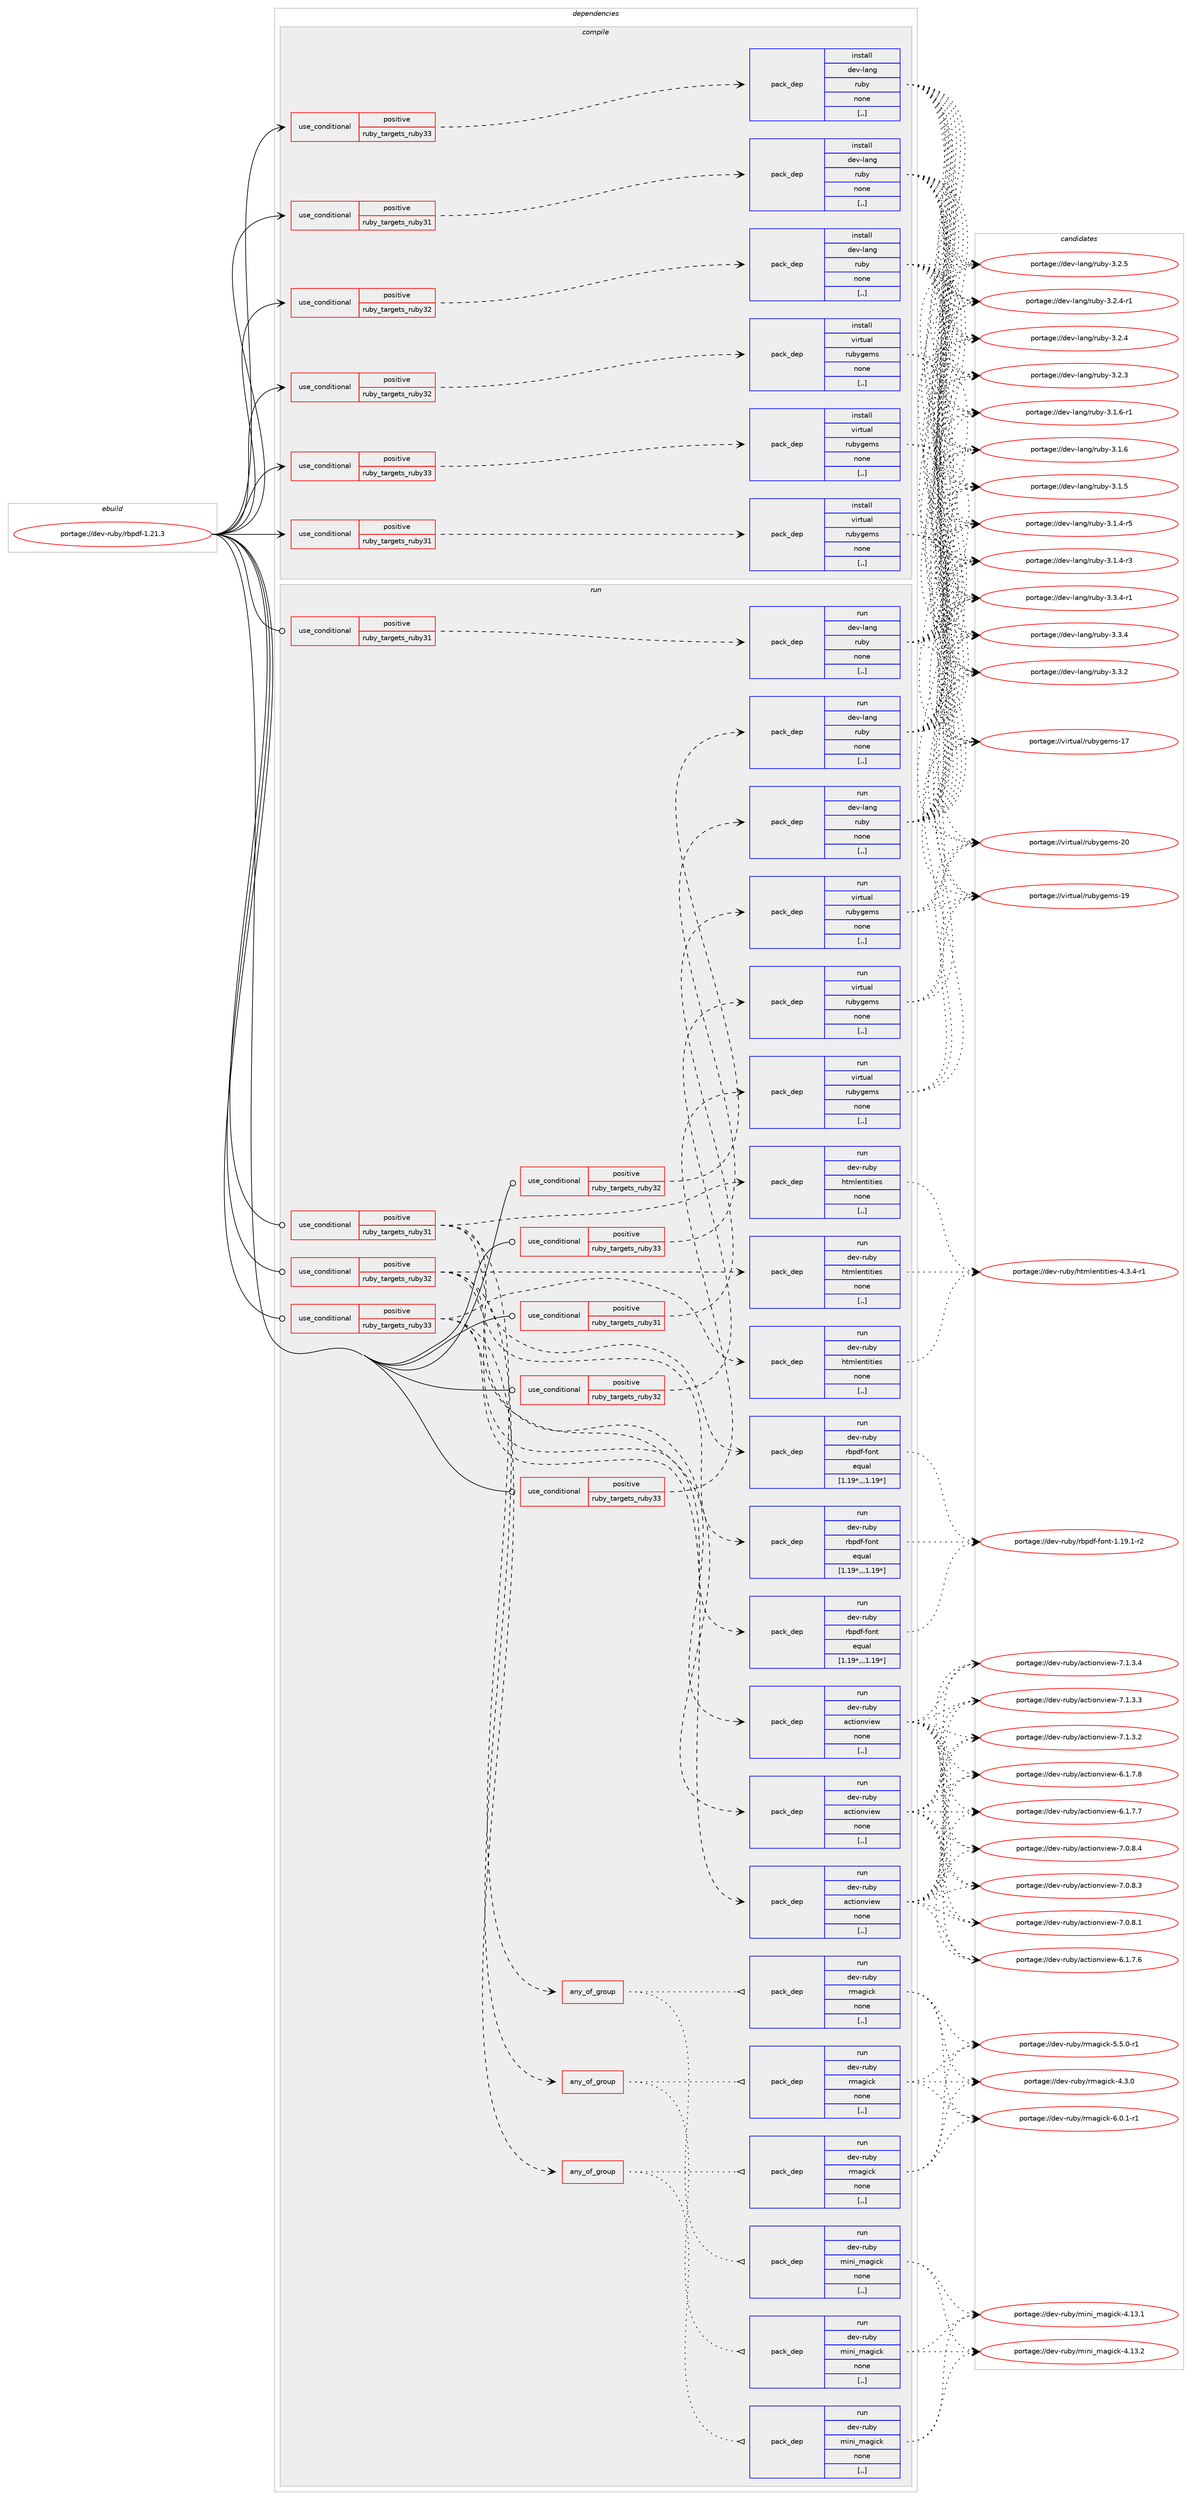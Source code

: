 digraph prolog {

# *************
# Graph options
# *************

newrank=true;
concentrate=true;
compound=true;
graph [rankdir=LR,fontname=Helvetica,fontsize=10,ranksep=1.5];#, ranksep=2.5, nodesep=0.2];
edge  [arrowhead=vee];
node  [fontname=Helvetica,fontsize=10];

# **********
# The ebuild
# **********

subgraph cluster_leftcol {
color=gray;
label=<<i>ebuild</i>>;
id [label="portage://dev-ruby/rbpdf-1.21.3", color=red, width=4, href="../dev-ruby/rbpdf-1.21.3.svg"];
}

# ****************
# The dependencies
# ****************

subgraph cluster_midcol {
color=gray;
label=<<i>dependencies</i>>;
subgraph cluster_compile {
fillcolor="#eeeeee";
style=filled;
label=<<i>compile</i>>;
subgraph cond53817 {
dependency197201 [label=<<TABLE BORDER="0" CELLBORDER="1" CELLSPACING="0" CELLPADDING="4"><TR><TD ROWSPAN="3" CELLPADDING="10">use_conditional</TD></TR><TR><TD>positive</TD></TR><TR><TD>ruby_targets_ruby31</TD></TR></TABLE>>, shape=none, color=red];
subgraph pack142032 {
dependency197202 [label=<<TABLE BORDER="0" CELLBORDER="1" CELLSPACING="0" CELLPADDING="4" WIDTH="220"><TR><TD ROWSPAN="6" CELLPADDING="30">pack_dep</TD></TR><TR><TD WIDTH="110">install</TD></TR><TR><TD>dev-lang</TD></TR><TR><TD>ruby</TD></TR><TR><TD>none</TD></TR><TR><TD>[,,]</TD></TR></TABLE>>, shape=none, color=blue];
}
dependency197201:e -> dependency197202:w [weight=20,style="dashed",arrowhead="vee"];
}
id:e -> dependency197201:w [weight=20,style="solid",arrowhead="vee"];
subgraph cond53818 {
dependency197203 [label=<<TABLE BORDER="0" CELLBORDER="1" CELLSPACING="0" CELLPADDING="4"><TR><TD ROWSPAN="3" CELLPADDING="10">use_conditional</TD></TR><TR><TD>positive</TD></TR><TR><TD>ruby_targets_ruby31</TD></TR></TABLE>>, shape=none, color=red];
subgraph pack142033 {
dependency197204 [label=<<TABLE BORDER="0" CELLBORDER="1" CELLSPACING="0" CELLPADDING="4" WIDTH="220"><TR><TD ROWSPAN="6" CELLPADDING="30">pack_dep</TD></TR><TR><TD WIDTH="110">install</TD></TR><TR><TD>virtual</TD></TR><TR><TD>rubygems</TD></TR><TR><TD>none</TD></TR><TR><TD>[,,]</TD></TR></TABLE>>, shape=none, color=blue];
}
dependency197203:e -> dependency197204:w [weight=20,style="dashed",arrowhead="vee"];
}
id:e -> dependency197203:w [weight=20,style="solid",arrowhead="vee"];
subgraph cond53819 {
dependency197205 [label=<<TABLE BORDER="0" CELLBORDER="1" CELLSPACING="0" CELLPADDING="4"><TR><TD ROWSPAN="3" CELLPADDING="10">use_conditional</TD></TR><TR><TD>positive</TD></TR><TR><TD>ruby_targets_ruby32</TD></TR></TABLE>>, shape=none, color=red];
subgraph pack142034 {
dependency197206 [label=<<TABLE BORDER="0" CELLBORDER="1" CELLSPACING="0" CELLPADDING="4" WIDTH="220"><TR><TD ROWSPAN="6" CELLPADDING="30">pack_dep</TD></TR><TR><TD WIDTH="110">install</TD></TR><TR><TD>dev-lang</TD></TR><TR><TD>ruby</TD></TR><TR><TD>none</TD></TR><TR><TD>[,,]</TD></TR></TABLE>>, shape=none, color=blue];
}
dependency197205:e -> dependency197206:w [weight=20,style="dashed",arrowhead="vee"];
}
id:e -> dependency197205:w [weight=20,style="solid",arrowhead="vee"];
subgraph cond53820 {
dependency197207 [label=<<TABLE BORDER="0" CELLBORDER="1" CELLSPACING="0" CELLPADDING="4"><TR><TD ROWSPAN="3" CELLPADDING="10">use_conditional</TD></TR><TR><TD>positive</TD></TR><TR><TD>ruby_targets_ruby32</TD></TR></TABLE>>, shape=none, color=red];
subgraph pack142035 {
dependency197208 [label=<<TABLE BORDER="0" CELLBORDER="1" CELLSPACING="0" CELLPADDING="4" WIDTH="220"><TR><TD ROWSPAN="6" CELLPADDING="30">pack_dep</TD></TR><TR><TD WIDTH="110">install</TD></TR><TR><TD>virtual</TD></TR><TR><TD>rubygems</TD></TR><TR><TD>none</TD></TR><TR><TD>[,,]</TD></TR></TABLE>>, shape=none, color=blue];
}
dependency197207:e -> dependency197208:w [weight=20,style="dashed",arrowhead="vee"];
}
id:e -> dependency197207:w [weight=20,style="solid",arrowhead="vee"];
subgraph cond53821 {
dependency197209 [label=<<TABLE BORDER="0" CELLBORDER="1" CELLSPACING="0" CELLPADDING="4"><TR><TD ROWSPAN="3" CELLPADDING="10">use_conditional</TD></TR><TR><TD>positive</TD></TR><TR><TD>ruby_targets_ruby33</TD></TR></TABLE>>, shape=none, color=red];
subgraph pack142036 {
dependency197210 [label=<<TABLE BORDER="0" CELLBORDER="1" CELLSPACING="0" CELLPADDING="4" WIDTH="220"><TR><TD ROWSPAN="6" CELLPADDING="30">pack_dep</TD></TR><TR><TD WIDTH="110">install</TD></TR><TR><TD>dev-lang</TD></TR><TR><TD>ruby</TD></TR><TR><TD>none</TD></TR><TR><TD>[,,]</TD></TR></TABLE>>, shape=none, color=blue];
}
dependency197209:e -> dependency197210:w [weight=20,style="dashed",arrowhead="vee"];
}
id:e -> dependency197209:w [weight=20,style="solid",arrowhead="vee"];
subgraph cond53822 {
dependency197211 [label=<<TABLE BORDER="0" CELLBORDER="1" CELLSPACING="0" CELLPADDING="4"><TR><TD ROWSPAN="3" CELLPADDING="10">use_conditional</TD></TR><TR><TD>positive</TD></TR><TR><TD>ruby_targets_ruby33</TD></TR></TABLE>>, shape=none, color=red];
subgraph pack142037 {
dependency197212 [label=<<TABLE BORDER="0" CELLBORDER="1" CELLSPACING="0" CELLPADDING="4" WIDTH="220"><TR><TD ROWSPAN="6" CELLPADDING="30">pack_dep</TD></TR><TR><TD WIDTH="110">install</TD></TR><TR><TD>virtual</TD></TR><TR><TD>rubygems</TD></TR><TR><TD>none</TD></TR><TR><TD>[,,]</TD></TR></TABLE>>, shape=none, color=blue];
}
dependency197211:e -> dependency197212:w [weight=20,style="dashed",arrowhead="vee"];
}
id:e -> dependency197211:w [weight=20,style="solid",arrowhead="vee"];
}
subgraph cluster_compileandrun {
fillcolor="#eeeeee";
style=filled;
label=<<i>compile and run</i>>;
}
subgraph cluster_run {
fillcolor="#eeeeee";
style=filled;
label=<<i>run</i>>;
subgraph cond53823 {
dependency197213 [label=<<TABLE BORDER="0" CELLBORDER="1" CELLSPACING="0" CELLPADDING="4"><TR><TD ROWSPAN="3" CELLPADDING="10">use_conditional</TD></TR><TR><TD>positive</TD></TR><TR><TD>ruby_targets_ruby31</TD></TR></TABLE>>, shape=none, color=red];
subgraph pack142038 {
dependency197214 [label=<<TABLE BORDER="0" CELLBORDER="1" CELLSPACING="0" CELLPADDING="4" WIDTH="220"><TR><TD ROWSPAN="6" CELLPADDING="30">pack_dep</TD></TR><TR><TD WIDTH="110">run</TD></TR><TR><TD>dev-lang</TD></TR><TR><TD>ruby</TD></TR><TR><TD>none</TD></TR><TR><TD>[,,]</TD></TR></TABLE>>, shape=none, color=blue];
}
dependency197213:e -> dependency197214:w [weight=20,style="dashed",arrowhead="vee"];
}
id:e -> dependency197213:w [weight=20,style="solid",arrowhead="odot"];
subgraph cond53824 {
dependency197215 [label=<<TABLE BORDER="0" CELLBORDER="1" CELLSPACING="0" CELLPADDING="4"><TR><TD ROWSPAN="3" CELLPADDING="10">use_conditional</TD></TR><TR><TD>positive</TD></TR><TR><TD>ruby_targets_ruby31</TD></TR></TABLE>>, shape=none, color=red];
subgraph pack142039 {
dependency197216 [label=<<TABLE BORDER="0" CELLBORDER="1" CELLSPACING="0" CELLPADDING="4" WIDTH="220"><TR><TD ROWSPAN="6" CELLPADDING="30">pack_dep</TD></TR><TR><TD WIDTH="110">run</TD></TR><TR><TD>dev-ruby</TD></TR><TR><TD>actionview</TD></TR><TR><TD>none</TD></TR><TR><TD>[,,]</TD></TR></TABLE>>, shape=none, color=blue];
}
dependency197215:e -> dependency197216:w [weight=20,style="dashed",arrowhead="vee"];
subgraph pack142040 {
dependency197217 [label=<<TABLE BORDER="0" CELLBORDER="1" CELLSPACING="0" CELLPADDING="4" WIDTH="220"><TR><TD ROWSPAN="6" CELLPADDING="30">pack_dep</TD></TR><TR><TD WIDTH="110">run</TD></TR><TR><TD>dev-ruby</TD></TR><TR><TD>htmlentities</TD></TR><TR><TD>none</TD></TR><TR><TD>[,,]</TD></TR></TABLE>>, shape=none, color=blue];
}
dependency197215:e -> dependency197217:w [weight=20,style="dashed",arrowhead="vee"];
subgraph pack142041 {
dependency197218 [label=<<TABLE BORDER="0" CELLBORDER="1" CELLSPACING="0" CELLPADDING="4" WIDTH="220"><TR><TD ROWSPAN="6" CELLPADDING="30">pack_dep</TD></TR><TR><TD WIDTH="110">run</TD></TR><TR><TD>dev-ruby</TD></TR><TR><TD>rbpdf-font</TD></TR><TR><TD>equal</TD></TR><TR><TD>[1.19*,,,1.19*]</TD></TR></TABLE>>, shape=none, color=blue];
}
dependency197215:e -> dependency197218:w [weight=20,style="dashed",arrowhead="vee"];
subgraph any1202 {
dependency197219 [label=<<TABLE BORDER="0" CELLBORDER="1" CELLSPACING="0" CELLPADDING="4"><TR><TD CELLPADDING="10">any_of_group</TD></TR></TABLE>>, shape=none, color=red];subgraph pack142042 {
dependency197220 [label=<<TABLE BORDER="0" CELLBORDER="1" CELLSPACING="0" CELLPADDING="4" WIDTH="220"><TR><TD ROWSPAN="6" CELLPADDING="30">pack_dep</TD></TR><TR><TD WIDTH="110">run</TD></TR><TR><TD>dev-ruby</TD></TR><TR><TD>mini_magick</TD></TR><TR><TD>none</TD></TR><TR><TD>[,,]</TD></TR></TABLE>>, shape=none, color=blue];
}
dependency197219:e -> dependency197220:w [weight=20,style="dotted",arrowhead="oinv"];
subgraph pack142043 {
dependency197221 [label=<<TABLE BORDER="0" CELLBORDER="1" CELLSPACING="0" CELLPADDING="4" WIDTH="220"><TR><TD ROWSPAN="6" CELLPADDING="30">pack_dep</TD></TR><TR><TD WIDTH="110">run</TD></TR><TR><TD>dev-ruby</TD></TR><TR><TD>rmagick</TD></TR><TR><TD>none</TD></TR><TR><TD>[,,]</TD></TR></TABLE>>, shape=none, color=blue];
}
dependency197219:e -> dependency197221:w [weight=20,style="dotted",arrowhead="oinv"];
}
dependency197215:e -> dependency197219:w [weight=20,style="dashed",arrowhead="vee"];
}
id:e -> dependency197215:w [weight=20,style="solid",arrowhead="odot"];
subgraph cond53825 {
dependency197222 [label=<<TABLE BORDER="0" CELLBORDER="1" CELLSPACING="0" CELLPADDING="4"><TR><TD ROWSPAN="3" CELLPADDING="10">use_conditional</TD></TR><TR><TD>positive</TD></TR><TR><TD>ruby_targets_ruby31</TD></TR></TABLE>>, shape=none, color=red];
subgraph pack142044 {
dependency197223 [label=<<TABLE BORDER="0" CELLBORDER="1" CELLSPACING="0" CELLPADDING="4" WIDTH="220"><TR><TD ROWSPAN="6" CELLPADDING="30">pack_dep</TD></TR><TR><TD WIDTH="110">run</TD></TR><TR><TD>virtual</TD></TR><TR><TD>rubygems</TD></TR><TR><TD>none</TD></TR><TR><TD>[,,]</TD></TR></TABLE>>, shape=none, color=blue];
}
dependency197222:e -> dependency197223:w [weight=20,style="dashed",arrowhead="vee"];
}
id:e -> dependency197222:w [weight=20,style="solid",arrowhead="odot"];
subgraph cond53826 {
dependency197224 [label=<<TABLE BORDER="0" CELLBORDER="1" CELLSPACING="0" CELLPADDING="4"><TR><TD ROWSPAN="3" CELLPADDING="10">use_conditional</TD></TR><TR><TD>positive</TD></TR><TR><TD>ruby_targets_ruby32</TD></TR></TABLE>>, shape=none, color=red];
subgraph pack142045 {
dependency197225 [label=<<TABLE BORDER="0" CELLBORDER="1" CELLSPACING="0" CELLPADDING="4" WIDTH="220"><TR><TD ROWSPAN="6" CELLPADDING="30">pack_dep</TD></TR><TR><TD WIDTH="110">run</TD></TR><TR><TD>dev-lang</TD></TR><TR><TD>ruby</TD></TR><TR><TD>none</TD></TR><TR><TD>[,,]</TD></TR></TABLE>>, shape=none, color=blue];
}
dependency197224:e -> dependency197225:w [weight=20,style="dashed",arrowhead="vee"];
}
id:e -> dependency197224:w [weight=20,style="solid",arrowhead="odot"];
subgraph cond53827 {
dependency197226 [label=<<TABLE BORDER="0" CELLBORDER="1" CELLSPACING="0" CELLPADDING="4"><TR><TD ROWSPAN="3" CELLPADDING="10">use_conditional</TD></TR><TR><TD>positive</TD></TR><TR><TD>ruby_targets_ruby32</TD></TR></TABLE>>, shape=none, color=red];
subgraph pack142046 {
dependency197227 [label=<<TABLE BORDER="0" CELLBORDER="1" CELLSPACING="0" CELLPADDING="4" WIDTH="220"><TR><TD ROWSPAN="6" CELLPADDING="30">pack_dep</TD></TR><TR><TD WIDTH="110">run</TD></TR><TR><TD>dev-ruby</TD></TR><TR><TD>actionview</TD></TR><TR><TD>none</TD></TR><TR><TD>[,,]</TD></TR></TABLE>>, shape=none, color=blue];
}
dependency197226:e -> dependency197227:w [weight=20,style="dashed",arrowhead="vee"];
subgraph pack142047 {
dependency197228 [label=<<TABLE BORDER="0" CELLBORDER="1" CELLSPACING="0" CELLPADDING="4" WIDTH="220"><TR><TD ROWSPAN="6" CELLPADDING="30">pack_dep</TD></TR><TR><TD WIDTH="110">run</TD></TR><TR><TD>dev-ruby</TD></TR><TR><TD>htmlentities</TD></TR><TR><TD>none</TD></TR><TR><TD>[,,]</TD></TR></TABLE>>, shape=none, color=blue];
}
dependency197226:e -> dependency197228:w [weight=20,style="dashed",arrowhead="vee"];
subgraph pack142048 {
dependency197229 [label=<<TABLE BORDER="0" CELLBORDER="1" CELLSPACING="0" CELLPADDING="4" WIDTH="220"><TR><TD ROWSPAN="6" CELLPADDING="30">pack_dep</TD></TR><TR><TD WIDTH="110">run</TD></TR><TR><TD>dev-ruby</TD></TR><TR><TD>rbpdf-font</TD></TR><TR><TD>equal</TD></TR><TR><TD>[1.19*,,,1.19*]</TD></TR></TABLE>>, shape=none, color=blue];
}
dependency197226:e -> dependency197229:w [weight=20,style="dashed",arrowhead="vee"];
subgraph any1203 {
dependency197230 [label=<<TABLE BORDER="0" CELLBORDER="1" CELLSPACING="0" CELLPADDING="4"><TR><TD CELLPADDING="10">any_of_group</TD></TR></TABLE>>, shape=none, color=red];subgraph pack142049 {
dependency197231 [label=<<TABLE BORDER="0" CELLBORDER="1" CELLSPACING="0" CELLPADDING="4" WIDTH="220"><TR><TD ROWSPAN="6" CELLPADDING="30">pack_dep</TD></TR><TR><TD WIDTH="110">run</TD></TR><TR><TD>dev-ruby</TD></TR><TR><TD>mini_magick</TD></TR><TR><TD>none</TD></TR><TR><TD>[,,]</TD></TR></TABLE>>, shape=none, color=blue];
}
dependency197230:e -> dependency197231:w [weight=20,style="dotted",arrowhead="oinv"];
subgraph pack142050 {
dependency197232 [label=<<TABLE BORDER="0" CELLBORDER="1" CELLSPACING="0" CELLPADDING="4" WIDTH="220"><TR><TD ROWSPAN="6" CELLPADDING="30">pack_dep</TD></TR><TR><TD WIDTH="110">run</TD></TR><TR><TD>dev-ruby</TD></TR><TR><TD>rmagick</TD></TR><TR><TD>none</TD></TR><TR><TD>[,,]</TD></TR></TABLE>>, shape=none, color=blue];
}
dependency197230:e -> dependency197232:w [weight=20,style="dotted",arrowhead="oinv"];
}
dependency197226:e -> dependency197230:w [weight=20,style="dashed",arrowhead="vee"];
}
id:e -> dependency197226:w [weight=20,style="solid",arrowhead="odot"];
subgraph cond53828 {
dependency197233 [label=<<TABLE BORDER="0" CELLBORDER="1" CELLSPACING="0" CELLPADDING="4"><TR><TD ROWSPAN="3" CELLPADDING="10">use_conditional</TD></TR><TR><TD>positive</TD></TR><TR><TD>ruby_targets_ruby32</TD></TR></TABLE>>, shape=none, color=red];
subgraph pack142051 {
dependency197234 [label=<<TABLE BORDER="0" CELLBORDER="1" CELLSPACING="0" CELLPADDING="4" WIDTH="220"><TR><TD ROWSPAN="6" CELLPADDING="30">pack_dep</TD></TR><TR><TD WIDTH="110">run</TD></TR><TR><TD>virtual</TD></TR><TR><TD>rubygems</TD></TR><TR><TD>none</TD></TR><TR><TD>[,,]</TD></TR></TABLE>>, shape=none, color=blue];
}
dependency197233:e -> dependency197234:w [weight=20,style="dashed",arrowhead="vee"];
}
id:e -> dependency197233:w [weight=20,style="solid",arrowhead="odot"];
subgraph cond53829 {
dependency197235 [label=<<TABLE BORDER="0" CELLBORDER="1" CELLSPACING="0" CELLPADDING="4"><TR><TD ROWSPAN="3" CELLPADDING="10">use_conditional</TD></TR><TR><TD>positive</TD></TR><TR><TD>ruby_targets_ruby33</TD></TR></TABLE>>, shape=none, color=red];
subgraph pack142052 {
dependency197236 [label=<<TABLE BORDER="0" CELLBORDER="1" CELLSPACING="0" CELLPADDING="4" WIDTH="220"><TR><TD ROWSPAN="6" CELLPADDING="30">pack_dep</TD></TR><TR><TD WIDTH="110">run</TD></TR><TR><TD>dev-lang</TD></TR><TR><TD>ruby</TD></TR><TR><TD>none</TD></TR><TR><TD>[,,]</TD></TR></TABLE>>, shape=none, color=blue];
}
dependency197235:e -> dependency197236:w [weight=20,style="dashed",arrowhead="vee"];
}
id:e -> dependency197235:w [weight=20,style="solid",arrowhead="odot"];
subgraph cond53830 {
dependency197237 [label=<<TABLE BORDER="0" CELLBORDER="1" CELLSPACING="0" CELLPADDING="4"><TR><TD ROWSPAN="3" CELLPADDING="10">use_conditional</TD></TR><TR><TD>positive</TD></TR><TR><TD>ruby_targets_ruby33</TD></TR></TABLE>>, shape=none, color=red];
subgraph pack142053 {
dependency197238 [label=<<TABLE BORDER="0" CELLBORDER="1" CELLSPACING="0" CELLPADDING="4" WIDTH="220"><TR><TD ROWSPAN="6" CELLPADDING="30">pack_dep</TD></TR><TR><TD WIDTH="110">run</TD></TR><TR><TD>dev-ruby</TD></TR><TR><TD>actionview</TD></TR><TR><TD>none</TD></TR><TR><TD>[,,]</TD></TR></TABLE>>, shape=none, color=blue];
}
dependency197237:e -> dependency197238:w [weight=20,style="dashed",arrowhead="vee"];
subgraph pack142054 {
dependency197239 [label=<<TABLE BORDER="0" CELLBORDER="1" CELLSPACING="0" CELLPADDING="4" WIDTH="220"><TR><TD ROWSPAN="6" CELLPADDING="30">pack_dep</TD></TR><TR><TD WIDTH="110">run</TD></TR><TR><TD>dev-ruby</TD></TR><TR><TD>htmlentities</TD></TR><TR><TD>none</TD></TR><TR><TD>[,,]</TD></TR></TABLE>>, shape=none, color=blue];
}
dependency197237:e -> dependency197239:w [weight=20,style="dashed",arrowhead="vee"];
subgraph pack142055 {
dependency197240 [label=<<TABLE BORDER="0" CELLBORDER="1" CELLSPACING="0" CELLPADDING="4" WIDTH="220"><TR><TD ROWSPAN="6" CELLPADDING="30">pack_dep</TD></TR><TR><TD WIDTH="110">run</TD></TR><TR><TD>dev-ruby</TD></TR><TR><TD>rbpdf-font</TD></TR><TR><TD>equal</TD></TR><TR><TD>[1.19*,,,1.19*]</TD></TR></TABLE>>, shape=none, color=blue];
}
dependency197237:e -> dependency197240:w [weight=20,style="dashed",arrowhead="vee"];
subgraph any1204 {
dependency197241 [label=<<TABLE BORDER="0" CELLBORDER="1" CELLSPACING="0" CELLPADDING="4"><TR><TD CELLPADDING="10">any_of_group</TD></TR></TABLE>>, shape=none, color=red];subgraph pack142056 {
dependency197242 [label=<<TABLE BORDER="0" CELLBORDER="1" CELLSPACING="0" CELLPADDING="4" WIDTH="220"><TR><TD ROWSPAN="6" CELLPADDING="30">pack_dep</TD></TR><TR><TD WIDTH="110">run</TD></TR><TR><TD>dev-ruby</TD></TR><TR><TD>mini_magick</TD></TR><TR><TD>none</TD></TR><TR><TD>[,,]</TD></TR></TABLE>>, shape=none, color=blue];
}
dependency197241:e -> dependency197242:w [weight=20,style="dotted",arrowhead="oinv"];
subgraph pack142057 {
dependency197243 [label=<<TABLE BORDER="0" CELLBORDER="1" CELLSPACING="0" CELLPADDING="4" WIDTH="220"><TR><TD ROWSPAN="6" CELLPADDING="30">pack_dep</TD></TR><TR><TD WIDTH="110">run</TD></TR><TR><TD>dev-ruby</TD></TR><TR><TD>rmagick</TD></TR><TR><TD>none</TD></TR><TR><TD>[,,]</TD></TR></TABLE>>, shape=none, color=blue];
}
dependency197241:e -> dependency197243:w [weight=20,style="dotted",arrowhead="oinv"];
}
dependency197237:e -> dependency197241:w [weight=20,style="dashed",arrowhead="vee"];
}
id:e -> dependency197237:w [weight=20,style="solid",arrowhead="odot"];
subgraph cond53831 {
dependency197244 [label=<<TABLE BORDER="0" CELLBORDER="1" CELLSPACING="0" CELLPADDING="4"><TR><TD ROWSPAN="3" CELLPADDING="10">use_conditional</TD></TR><TR><TD>positive</TD></TR><TR><TD>ruby_targets_ruby33</TD></TR></TABLE>>, shape=none, color=red];
subgraph pack142058 {
dependency197245 [label=<<TABLE BORDER="0" CELLBORDER="1" CELLSPACING="0" CELLPADDING="4" WIDTH="220"><TR><TD ROWSPAN="6" CELLPADDING="30">pack_dep</TD></TR><TR><TD WIDTH="110">run</TD></TR><TR><TD>virtual</TD></TR><TR><TD>rubygems</TD></TR><TR><TD>none</TD></TR><TR><TD>[,,]</TD></TR></TABLE>>, shape=none, color=blue];
}
dependency197244:e -> dependency197245:w [weight=20,style="dashed",arrowhead="vee"];
}
id:e -> dependency197244:w [weight=20,style="solid",arrowhead="odot"];
}
}

# **************
# The candidates
# **************

subgraph cluster_choices {
rank=same;
color=gray;
label=<<i>candidates</i>>;

subgraph choice142032 {
color=black;
nodesep=1;
choice100101118451089711010347114117981214551465146524511449 [label="portage://dev-lang/ruby-3.3.4-r1", color=red, width=4,href="../dev-lang/ruby-3.3.4-r1.svg"];
choice10010111845108971101034711411798121455146514652 [label="portage://dev-lang/ruby-3.3.4", color=red, width=4,href="../dev-lang/ruby-3.3.4.svg"];
choice10010111845108971101034711411798121455146514650 [label="portage://dev-lang/ruby-3.3.2", color=red, width=4,href="../dev-lang/ruby-3.3.2.svg"];
choice10010111845108971101034711411798121455146504653 [label="portage://dev-lang/ruby-3.2.5", color=red, width=4,href="../dev-lang/ruby-3.2.5.svg"];
choice100101118451089711010347114117981214551465046524511449 [label="portage://dev-lang/ruby-3.2.4-r1", color=red, width=4,href="../dev-lang/ruby-3.2.4-r1.svg"];
choice10010111845108971101034711411798121455146504652 [label="portage://dev-lang/ruby-3.2.4", color=red, width=4,href="../dev-lang/ruby-3.2.4.svg"];
choice10010111845108971101034711411798121455146504651 [label="portage://dev-lang/ruby-3.2.3", color=red, width=4,href="../dev-lang/ruby-3.2.3.svg"];
choice100101118451089711010347114117981214551464946544511449 [label="portage://dev-lang/ruby-3.1.6-r1", color=red, width=4,href="../dev-lang/ruby-3.1.6-r1.svg"];
choice10010111845108971101034711411798121455146494654 [label="portage://dev-lang/ruby-3.1.6", color=red, width=4,href="../dev-lang/ruby-3.1.6.svg"];
choice10010111845108971101034711411798121455146494653 [label="portage://dev-lang/ruby-3.1.5", color=red, width=4,href="../dev-lang/ruby-3.1.5.svg"];
choice100101118451089711010347114117981214551464946524511453 [label="portage://dev-lang/ruby-3.1.4-r5", color=red, width=4,href="../dev-lang/ruby-3.1.4-r5.svg"];
choice100101118451089711010347114117981214551464946524511451 [label="portage://dev-lang/ruby-3.1.4-r3", color=red, width=4,href="../dev-lang/ruby-3.1.4-r3.svg"];
dependency197202:e -> choice100101118451089711010347114117981214551465146524511449:w [style=dotted,weight="100"];
dependency197202:e -> choice10010111845108971101034711411798121455146514652:w [style=dotted,weight="100"];
dependency197202:e -> choice10010111845108971101034711411798121455146514650:w [style=dotted,weight="100"];
dependency197202:e -> choice10010111845108971101034711411798121455146504653:w [style=dotted,weight="100"];
dependency197202:e -> choice100101118451089711010347114117981214551465046524511449:w [style=dotted,weight="100"];
dependency197202:e -> choice10010111845108971101034711411798121455146504652:w [style=dotted,weight="100"];
dependency197202:e -> choice10010111845108971101034711411798121455146504651:w [style=dotted,weight="100"];
dependency197202:e -> choice100101118451089711010347114117981214551464946544511449:w [style=dotted,weight="100"];
dependency197202:e -> choice10010111845108971101034711411798121455146494654:w [style=dotted,weight="100"];
dependency197202:e -> choice10010111845108971101034711411798121455146494653:w [style=dotted,weight="100"];
dependency197202:e -> choice100101118451089711010347114117981214551464946524511453:w [style=dotted,weight="100"];
dependency197202:e -> choice100101118451089711010347114117981214551464946524511451:w [style=dotted,weight="100"];
}
subgraph choice142033 {
color=black;
nodesep=1;
choice118105114116117971084711411798121103101109115455048 [label="portage://virtual/rubygems-20", color=red, width=4,href="../virtual/rubygems-20.svg"];
choice118105114116117971084711411798121103101109115454957 [label="portage://virtual/rubygems-19", color=red, width=4,href="../virtual/rubygems-19.svg"];
choice118105114116117971084711411798121103101109115454955 [label="portage://virtual/rubygems-17", color=red, width=4,href="../virtual/rubygems-17.svg"];
dependency197204:e -> choice118105114116117971084711411798121103101109115455048:w [style=dotted,weight="100"];
dependency197204:e -> choice118105114116117971084711411798121103101109115454957:w [style=dotted,weight="100"];
dependency197204:e -> choice118105114116117971084711411798121103101109115454955:w [style=dotted,weight="100"];
}
subgraph choice142034 {
color=black;
nodesep=1;
choice100101118451089711010347114117981214551465146524511449 [label="portage://dev-lang/ruby-3.3.4-r1", color=red, width=4,href="../dev-lang/ruby-3.3.4-r1.svg"];
choice10010111845108971101034711411798121455146514652 [label="portage://dev-lang/ruby-3.3.4", color=red, width=4,href="../dev-lang/ruby-3.3.4.svg"];
choice10010111845108971101034711411798121455146514650 [label="portage://dev-lang/ruby-3.3.2", color=red, width=4,href="../dev-lang/ruby-3.3.2.svg"];
choice10010111845108971101034711411798121455146504653 [label="portage://dev-lang/ruby-3.2.5", color=red, width=4,href="../dev-lang/ruby-3.2.5.svg"];
choice100101118451089711010347114117981214551465046524511449 [label="portage://dev-lang/ruby-3.2.4-r1", color=red, width=4,href="../dev-lang/ruby-3.2.4-r1.svg"];
choice10010111845108971101034711411798121455146504652 [label="portage://dev-lang/ruby-3.2.4", color=red, width=4,href="../dev-lang/ruby-3.2.4.svg"];
choice10010111845108971101034711411798121455146504651 [label="portage://dev-lang/ruby-3.2.3", color=red, width=4,href="../dev-lang/ruby-3.2.3.svg"];
choice100101118451089711010347114117981214551464946544511449 [label="portage://dev-lang/ruby-3.1.6-r1", color=red, width=4,href="../dev-lang/ruby-3.1.6-r1.svg"];
choice10010111845108971101034711411798121455146494654 [label="portage://dev-lang/ruby-3.1.6", color=red, width=4,href="../dev-lang/ruby-3.1.6.svg"];
choice10010111845108971101034711411798121455146494653 [label="portage://dev-lang/ruby-3.1.5", color=red, width=4,href="../dev-lang/ruby-3.1.5.svg"];
choice100101118451089711010347114117981214551464946524511453 [label="portage://dev-lang/ruby-3.1.4-r5", color=red, width=4,href="../dev-lang/ruby-3.1.4-r5.svg"];
choice100101118451089711010347114117981214551464946524511451 [label="portage://dev-lang/ruby-3.1.4-r3", color=red, width=4,href="../dev-lang/ruby-3.1.4-r3.svg"];
dependency197206:e -> choice100101118451089711010347114117981214551465146524511449:w [style=dotted,weight="100"];
dependency197206:e -> choice10010111845108971101034711411798121455146514652:w [style=dotted,weight="100"];
dependency197206:e -> choice10010111845108971101034711411798121455146514650:w [style=dotted,weight="100"];
dependency197206:e -> choice10010111845108971101034711411798121455146504653:w [style=dotted,weight="100"];
dependency197206:e -> choice100101118451089711010347114117981214551465046524511449:w [style=dotted,weight="100"];
dependency197206:e -> choice10010111845108971101034711411798121455146504652:w [style=dotted,weight="100"];
dependency197206:e -> choice10010111845108971101034711411798121455146504651:w [style=dotted,weight="100"];
dependency197206:e -> choice100101118451089711010347114117981214551464946544511449:w [style=dotted,weight="100"];
dependency197206:e -> choice10010111845108971101034711411798121455146494654:w [style=dotted,weight="100"];
dependency197206:e -> choice10010111845108971101034711411798121455146494653:w [style=dotted,weight="100"];
dependency197206:e -> choice100101118451089711010347114117981214551464946524511453:w [style=dotted,weight="100"];
dependency197206:e -> choice100101118451089711010347114117981214551464946524511451:w [style=dotted,weight="100"];
}
subgraph choice142035 {
color=black;
nodesep=1;
choice118105114116117971084711411798121103101109115455048 [label="portage://virtual/rubygems-20", color=red, width=4,href="../virtual/rubygems-20.svg"];
choice118105114116117971084711411798121103101109115454957 [label="portage://virtual/rubygems-19", color=red, width=4,href="../virtual/rubygems-19.svg"];
choice118105114116117971084711411798121103101109115454955 [label="portage://virtual/rubygems-17", color=red, width=4,href="../virtual/rubygems-17.svg"];
dependency197208:e -> choice118105114116117971084711411798121103101109115455048:w [style=dotted,weight="100"];
dependency197208:e -> choice118105114116117971084711411798121103101109115454957:w [style=dotted,weight="100"];
dependency197208:e -> choice118105114116117971084711411798121103101109115454955:w [style=dotted,weight="100"];
}
subgraph choice142036 {
color=black;
nodesep=1;
choice100101118451089711010347114117981214551465146524511449 [label="portage://dev-lang/ruby-3.3.4-r1", color=red, width=4,href="../dev-lang/ruby-3.3.4-r1.svg"];
choice10010111845108971101034711411798121455146514652 [label="portage://dev-lang/ruby-3.3.4", color=red, width=4,href="../dev-lang/ruby-3.3.4.svg"];
choice10010111845108971101034711411798121455146514650 [label="portage://dev-lang/ruby-3.3.2", color=red, width=4,href="../dev-lang/ruby-3.3.2.svg"];
choice10010111845108971101034711411798121455146504653 [label="portage://dev-lang/ruby-3.2.5", color=red, width=4,href="../dev-lang/ruby-3.2.5.svg"];
choice100101118451089711010347114117981214551465046524511449 [label="portage://dev-lang/ruby-3.2.4-r1", color=red, width=4,href="../dev-lang/ruby-3.2.4-r1.svg"];
choice10010111845108971101034711411798121455146504652 [label="portage://dev-lang/ruby-3.2.4", color=red, width=4,href="../dev-lang/ruby-3.2.4.svg"];
choice10010111845108971101034711411798121455146504651 [label="portage://dev-lang/ruby-3.2.3", color=red, width=4,href="../dev-lang/ruby-3.2.3.svg"];
choice100101118451089711010347114117981214551464946544511449 [label="portage://dev-lang/ruby-3.1.6-r1", color=red, width=4,href="../dev-lang/ruby-3.1.6-r1.svg"];
choice10010111845108971101034711411798121455146494654 [label="portage://dev-lang/ruby-3.1.6", color=red, width=4,href="../dev-lang/ruby-3.1.6.svg"];
choice10010111845108971101034711411798121455146494653 [label="portage://dev-lang/ruby-3.1.5", color=red, width=4,href="../dev-lang/ruby-3.1.5.svg"];
choice100101118451089711010347114117981214551464946524511453 [label="portage://dev-lang/ruby-3.1.4-r5", color=red, width=4,href="../dev-lang/ruby-3.1.4-r5.svg"];
choice100101118451089711010347114117981214551464946524511451 [label="portage://dev-lang/ruby-3.1.4-r3", color=red, width=4,href="../dev-lang/ruby-3.1.4-r3.svg"];
dependency197210:e -> choice100101118451089711010347114117981214551465146524511449:w [style=dotted,weight="100"];
dependency197210:e -> choice10010111845108971101034711411798121455146514652:w [style=dotted,weight="100"];
dependency197210:e -> choice10010111845108971101034711411798121455146514650:w [style=dotted,weight="100"];
dependency197210:e -> choice10010111845108971101034711411798121455146504653:w [style=dotted,weight="100"];
dependency197210:e -> choice100101118451089711010347114117981214551465046524511449:w [style=dotted,weight="100"];
dependency197210:e -> choice10010111845108971101034711411798121455146504652:w [style=dotted,weight="100"];
dependency197210:e -> choice10010111845108971101034711411798121455146504651:w [style=dotted,weight="100"];
dependency197210:e -> choice100101118451089711010347114117981214551464946544511449:w [style=dotted,weight="100"];
dependency197210:e -> choice10010111845108971101034711411798121455146494654:w [style=dotted,weight="100"];
dependency197210:e -> choice10010111845108971101034711411798121455146494653:w [style=dotted,weight="100"];
dependency197210:e -> choice100101118451089711010347114117981214551464946524511453:w [style=dotted,weight="100"];
dependency197210:e -> choice100101118451089711010347114117981214551464946524511451:w [style=dotted,weight="100"];
}
subgraph choice142037 {
color=black;
nodesep=1;
choice118105114116117971084711411798121103101109115455048 [label="portage://virtual/rubygems-20", color=red, width=4,href="../virtual/rubygems-20.svg"];
choice118105114116117971084711411798121103101109115454957 [label="portage://virtual/rubygems-19", color=red, width=4,href="../virtual/rubygems-19.svg"];
choice118105114116117971084711411798121103101109115454955 [label="portage://virtual/rubygems-17", color=red, width=4,href="../virtual/rubygems-17.svg"];
dependency197212:e -> choice118105114116117971084711411798121103101109115455048:w [style=dotted,weight="100"];
dependency197212:e -> choice118105114116117971084711411798121103101109115454957:w [style=dotted,weight="100"];
dependency197212:e -> choice118105114116117971084711411798121103101109115454955:w [style=dotted,weight="100"];
}
subgraph choice142038 {
color=black;
nodesep=1;
choice100101118451089711010347114117981214551465146524511449 [label="portage://dev-lang/ruby-3.3.4-r1", color=red, width=4,href="../dev-lang/ruby-3.3.4-r1.svg"];
choice10010111845108971101034711411798121455146514652 [label="portage://dev-lang/ruby-3.3.4", color=red, width=4,href="../dev-lang/ruby-3.3.4.svg"];
choice10010111845108971101034711411798121455146514650 [label="portage://dev-lang/ruby-3.3.2", color=red, width=4,href="../dev-lang/ruby-3.3.2.svg"];
choice10010111845108971101034711411798121455146504653 [label="portage://dev-lang/ruby-3.2.5", color=red, width=4,href="../dev-lang/ruby-3.2.5.svg"];
choice100101118451089711010347114117981214551465046524511449 [label="portage://dev-lang/ruby-3.2.4-r1", color=red, width=4,href="../dev-lang/ruby-3.2.4-r1.svg"];
choice10010111845108971101034711411798121455146504652 [label="portage://dev-lang/ruby-3.2.4", color=red, width=4,href="../dev-lang/ruby-3.2.4.svg"];
choice10010111845108971101034711411798121455146504651 [label="portage://dev-lang/ruby-3.2.3", color=red, width=4,href="../dev-lang/ruby-3.2.3.svg"];
choice100101118451089711010347114117981214551464946544511449 [label="portage://dev-lang/ruby-3.1.6-r1", color=red, width=4,href="../dev-lang/ruby-3.1.6-r1.svg"];
choice10010111845108971101034711411798121455146494654 [label="portage://dev-lang/ruby-3.1.6", color=red, width=4,href="../dev-lang/ruby-3.1.6.svg"];
choice10010111845108971101034711411798121455146494653 [label="portage://dev-lang/ruby-3.1.5", color=red, width=4,href="../dev-lang/ruby-3.1.5.svg"];
choice100101118451089711010347114117981214551464946524511453 [label="portage://dev-lang/ruby-3.1.4-r5", color=red, width=4,href="../dev-lang/ruby-3.1.4-r5.svg"];
choice100101118451089711010347114117981214551464946524511451 [label="portage://dev-lang/ruby-3.1.4-r3", color=red, width=4,href="../dev-lang/ruby-3.1.4-r3.svg"];
dependency197214:e -> choice100101118451089711010347114117981214551465146524511449:w [style=dotted,weight="100"];
dependency197214:e -> choice10010111845108971101034711411798121455146514652:w [style=dotted,weight="100"];
dependency197214:e -> choice10010111845108971101034711411798121455146514650:w [style=dotted,weight="100"];
dependency197214:e -> choice10010111845108971101034711411798121455146504653:w [style=dotted,weight="100"];
dependency197214:e -> choice100101118451089711010347114117981214551465046524511449:w [style=dotted,weight="100"];
dependency197214:e -> choice10010111845108971101034711411798121455146504652:w [style=dotted,weight="100"];
dependency197214:e -> choice10010111845108971101034711411798121455146504651:w [style=dotted,weight="100"];
dependency197214:e -> choice100101118451089711010347114117981214551464946544511449:w [style=dotted,weight="100"];
dependency197214:e -> choice10010111845108971101034711411798121455146494654:w [style=dotted,weight="100"];
dependency197214:e -> choice10010111845108971101034711411798121455146494653:w [style=dotted,weight="100"];
dependency197214:e -> choice100101118451089711010347114117981214551464946524511453:w [style=dotted,weight="100"];
dependency197214:e -> choice100101118451089711010347114117981214551464946524511451:w [style=dotted,weight="100"];
}
subgraph choice142039 {
color=black;
nodesep=1;
choice10010111845114117981214797991161051111101181051011194555464946514652 [label="portage://dev-ruby/actionview-7.1.3.4", color=red, width=4,href="../dev-ruby/actionview-7.1.3.4.svg"];
choice10010111845114117981214797991161051111101181051011194555464946514651 [label="portage://dev-ruby/actionview-7.1.3.3", color=red, width=4,href="../dev-ruby/actionview-7.1.3.3.svg"];
choice10010111845114117981214797991161051111101181051011194555464946514650 [label="portage://dev-ruby/actionview-7.1.3.2", color=red, width=4,href="../dev-ruby/actionview-7.1.3.2.svg"];
choice10010111845114117981214797991161051111101181051011194555464846564652 [label="portage://dev-ruby/actionview-7.0.8.4", color=red, width=4,href="../dev-ruby/actionview-7.0.8.4.svg"];
choice10010111845114117981214797991161051111101181051011194555464846564651 [label="portage://dev-ruby/actionview-7.0.8.3", color=red, width=4,href="../dev-ruby/actionview-7.0.8.3.svg"];
choice10010111845114117981214797991161051111101181051011194555464846564649 [label="portage://dev-ruby/actionview-7.0.8.1", color=red, width=4,href="../dev-ruby/actionview-7.0.8.1.svg"];
choice10010111845114117981214797991161051111101181051011194554464946554656 [label="portage://dev-ruby/actionview-6.1.7.8", color=red, width=4,href="../dev-ruby/actionview-6.1.7.8.svg"];
choice10010111845114117981214797991161051111101181051011194554464946554655 [label="portage://dev-ruby/actionview-6.1.7.7", color=red, width=4,href="../dev-ruby/actionview-6.1.7.7.svg"];
choice10010111845114117981214797991161051111101181051011194554464946554654 [label="portage://dev-ruby/actionview-6.1.7.6", color=red, width=4,href="../dev-ruby/actionview-6.1.7.6.svg"];
dependency197216:e -> choice10010111845114117981214797991161051111101181051011194555464946514652:w [style=dotted,weight="100"];
dependency197216:e -> choice10010111845114117981214797991161051111101181051011194555464946514651:w [style=dotted,weight="100"];
dependency197216:e -> choice10010111845114117981214797991161051111101181051011194555464946514650:w [style=dotted,weight="100"];
dependency197216:e -> choice10010111845114117981214797991161051111101181051011194555464846564652:w [style=dotted,weight="100"];
dependency197216:e -> choice10010111845114117981214797991161051111101181051011194555464846564651:w [style=dotted,weight="100"];
dependency197216:e -> choice10010111845114117981214797991161051111101181051011194555464846564649:w [style=dotted,weight="100"];
dependency197216:e -> choice10010111845114117981214797991161051111101181051011194554464946554656:w [style=dotted,weight="100"];
dependency197216:e -> choice10010111845114117981214797991161051111101181051011194554464946554655:w [style=dotted,weight="100"];
dependency197216:e -> choice10010111845114117981214797991161051111101181051011194554464946554654:w [style=dotted,weight="100"];
}
subgraph choice142040 {
color=black;
nodesep=1;
choice1001011184511411798121471041161091081011101161051161051011154552465146524511449 [label="portage://dev-ruby/htmlentities-4.3.4-r1", color=red, width=4,href="../dev-ruby/htmlentities-4.3.4-r1.svg"];
dependency197217:e -> choice1001011184511411798121471041161091081011101161051161051011154552465146524511449:w [style=dotted,weight="100"];
}
subgraph choice142041 {
color=black;
nodesep=1;
choice1001011184511411798121471149811210010245102111110116454946495746494511450 [label="portage://dev-ruby/rbpdf-font-1.19.1-r2", color=red, width=4,href="../dev-ruby/rbpdf-font-1.19.1-r2.svg"];
dependency197218:e -> choice1001011184511411798121471149811210010245102111110116454946495746494511450:w [style=dotted,weight="100"];
}
subgraph choice142042 {
color=black;
nodesep=1;
choice10010111845114117981214710910511010595109971031059910745524649514650 [label="portage://dev-ruby/mini_magick-4.13.2", color=red, width=4,href="../dev-ruby/mini_magick-4.13.2.svg"];
choice10010111845114117981214710910511010595109971031059910745524649514649 [label="portage://dev-ruby/mini_magick-4.13.1", color=red, width=4,href="../dev-ruby/mini_magick-4.13.1.svg"];
dependency197220:e -> choice10010111845114117981214710910511010595109971031059910745524649514650:w [style=dotted,weight="100"];
dependency197220:e -> choice10010111845114117981214710910511010595109971031059910745524649514649:w [style=dotted,weight="100"];
}
subgraph choice142043 {
color=black;
nodesep=1;
choice10010111845114117981214711410997103105991074554464846494511449 [label="portage://dev-ruby/rmagick-6.0.1-r1", color=red, width=4,href="../dev-ruby/rmagick-6.0.1-r1.svg"];
choice10010111845114117981214711410997103105991074553465346484511449 [label="portage://dev-ruby/rmagick-5.5.0-r1", color=red, width=4,href="../dev-ruby/rmagick-5.5.0-r1.svg"];
choice1001011184511411798121471141099710310599107455246514648 [label="portage://dev-ruby/rmagick-4.3.0", color=red, width=4,href="../dev-ruby/rmagick-4.3.0.svg"];
dependency197221:e -> choice10010111845114117981214711410997103105991074554464846494511449:w [style=dotted,weight="100"];
dependency197221:e -> choice10010111845114117981214711410997103105991074553465346484511449:w [style=dotted,weight="100"];
dependency197221:e -> choice1001011184511411798121471141099710310599107455246514648:w [style=dotted,weight="100"];
}
subgraph choice142044 {
color=black;
nodesep=1;
choice118105114116117971084711411798121103101109115455048 [label="portage://virtual/rubygems-20", color=red, width=4,href="../virtual/rubygems-20.svg"];
choice118105114116117971084711411798121103101109115454957 [label="portage://virtual/rubygems-19", color=red, width=4,href="../virtual/rubygems-19.svg"];
choice118105114116117971084711411798121103101109115454955 [label="portage://virtual/rubygems-17", color=red, width=4,href="../virtual/rubygems-17.svg"];
dependency197223:e -> choice118105114116117971084711411798121103101109115455048:w [style=dotted,weight="100"];
dependency197223:e -> choice118105114116117971084711411798121103101109115454957:w [style=dotted,weight="100"];
dependency197223:e -> choice118105114116117971084711411798121103101109115454955:w [style=dotted,weight="100"];
}
subgraph choice142045 {
color=black;
nodesep=1;
choice100101118451089711010347114117981214551465146524511449 [label="portage://dev-lang/ruby-3.3.4-r1", color=red, width=4,href="../dev-lang/ruby-3.3.4-r1.svg"];
choice10010111845108971101034711411798121455146514652 [label="portage://dev-lang/ruby-3.3.4", color=red, width=4,href="../dev-lang/ruby-3.3.4.svg"];
choice10010111845108971101034711411798121455146514650 [label="portage://dev-lang/ruby-3.3.2", color=red, width=4,href="../dev-lang/ruby-3.3.2.svg"];
choice10010111845108971101034711411798121455146504653 [label="portage://dev-lang/ruby-3.2.5", color=red, width=4,href="../dev-lang/ruby-3.2.5.svg"];
choice100101118451089711010347114117981214551465046524511449 [label="portage://dev-lang/ruby-3.2.4-r1", color=red, width=4,href="../dev-lang/ruby-3.2.4-r1.svg"];
choice10010111845108971101034711411798121455146504652 [label="portage://dev-lang/ruby-3.2.4", color=red, width=4,href="../dev-lang/ruby-3.2.4.svg"];
choice10010111845108971101034711411798121455146504651 [label="portage://dev-lang/ruby-3.2.3", color=red, width=4,href="../dev-lang/ruby-3.2.3.svg"];
choice100101118451089711010347114117981214551464946544511449 [label="portage://dev-lang/ruby-3.1.6-r1", color=red, width=4,href="../dev-lang/ruby-3.1.6-r1.svg"];
choice10010111845108971101034711411798121455146494654 [label="portage://dev-lang/ruby-3.1.6", color=red, width=4,href="../dev-lang/ruby-3.1.6.svg"];
choice10010111845108971101034711411798121455146494653 [label="portage://dev-lang/ruby-3.1.5", color=red, width=4,href="../dev-lang/ruby-3.1.5.svg"];
choice100101118451089711010347114117981214551464946524511453 [label="portage://dev-lang/ruby-3.1.4-r5", color=red, width=4,href="../dev-lang/ruby-3.1.4-r5.svg"];
choice100101118451089711010347114117981214551464946524511451 [label="portage://dev-lang/ruby-3.1.4-r3", color=red, width=4,href="../dev-lang/ruby-3.1.4-r3.svg"];
dependency197225:e -> choice100101118451089711010347114117981214551465146524511449:w [style=dotted,weight="100"];
dependency197225:e -> choice10010111845108971101034711411798121455146514652:w [style=dotted,weight="100"];
dependency197225:e -> choice10010111845108971101034711411798121455146514650:w [style=dotted,weight="100"];
dependency197225:e -> choice10010111845108971101034711411798121455146504653:w [style=dotted,weight="100"];
dependency197225:e -> choice100101118451089711010347114117981214551465046524511449:w [style=dotted,weight="100"];
dependency197225:e -> choice10010111845108971101034711411798121455146504652:w [style=dotted,weight="100"];
dependency197225:e -> choice10010111845108971101034711411798121455146504651:w [style=dotted,weight="100"];
dependency197225:e -> choice100101118451089711010347114117981214551464946544511449:w [style=dotted,weight="100"];
dependency197225:e -> choice10010111845108971101034711411798121455146494654:w [style=dotted,weight="100"];
dependency197225:e -> choice10010111845108971101034711411798121455146494653:w [style=dotted,weight="100"];
dependency197225:e -> choice100101118451089711010347114117981214551464946524511453:w [style=dotted,weight="100"];
dependency197225:e -> choice100101118451089711010347114117981214551464946524511451:w [style=dotted,weight="100"];
}
subgraph choice142046 {
color=black;
nodesep=1;
choice10010111845114117981214797991161051111101181051011194555464946514652 [label="portage://dev-ruby/actionview-7.1.3.4", color=red, width=4,href="../dev-ruby/actionview-7.1.3.4.svg"];
choice10010111845114117981214797991161051111101181051011194555464946514651 [label="portage://dev-ruby/actionview-7.1.3.3", color=red, width=4,href="../dev-ruby/actionview-7.1.3.3.svg"];
choice10010111845114117981214797991161051111101181051011194555464946514650 [label="portage://dev-ruby/actionview-7.1.3.2", color=red, width=4,href="../dev-ruby/actionview-7.1.3.2.svg"];
choice10010111845114117981214797991161051111101181051011194555464846564652 [label="portage://dev-ruby/actionview-7.0.8.4", color=red, width=4,href="../dev-ruby/actionview-7.0.8.4.svg"];
choice10010111845114117981214797991161051111101181051011194555464846564651 [label="portage://dev-ruby/actionview-7.0.8.3", color=red, width=4,href="../dev-ruby/actionview-7.0.8.3.svg"];
choice10010111845114117981214797991161051111101181051011194555464846564649 [label="portage://dev-ruby/actionview-7.0.8.1", color=red, width=4,href="../dev-ruby/actionview-7.0.8.1.svg"];
choice10010111845114117981214797991161051111101181051011194554464946554656 [label="portage://dev-ruby/actionview-6.1.7.8", color=red, width=4,href="../dev-ruby/actionview-6.1.7.8.svg"];
choice10010111845114117981214797991161051111101181051011194554464946554655 [label="portage://dev-ruby/actionview-6.1.7.7", color=red, width=4,href="../dev-ruby/actionview-6.1.7.7.svg"];
choice10010111845114117981214797991161051111101181051011194554464946554654 [label="portage://dev-ruby/actionview-6.1.7.6", color=red, width=4,href="../dev-ruby/actionview-6.1.7.6.svg"];
dependency197227:e -> choice10010111845114117981214797991161051111101181051011194555464946514652:w [style=dotted,weight="100"];
dependency197227:e -> choice10010111845114117981214797991161051111101181051011194555464946514651:w [style=dotted,weight="100"];
dependency197227:e -> choice10010111845114117981214797991161051111101181051011194555464946514650:w [style=dotted,weight="100"];
dependency197227:e -> choice10010111845114117981214797991161051111101181051011194555464846564652:w [style=dotted,weight="100"];
dependency197227:e -> choice10010111845114117981214797991161051111101181051011194555464846564651:w [style=dotted,weight="100"];
dependency197227:e -> choice10010111845114117981214797991161051111101181051011194555464846564649:w [style=dotted,weight="100"];
dependency197227:e -> choice10010111845114117981214797991161051111101181051011194554464946554656:w [style=dotted,weight="100"];
dependency197227:e -> choice10010111845114117981214797991161051111101181051011194554464946554655:w [style=dotted,weight="100"];
dependency197227:e -> choice10010111845114117981214797991161051111101181051011194554464946554654:w [style=dotted,weight="100"];
}
subgraph choice142047 {
color=black;
nodesep=1;
choice1001011184511411798121471041161091081011101161051161051011154552465146524511449 [label="portage://dev-ruby/htmlentities-4.3.4-r1", color=red, width=4,href="../dev-ruby/htmlentities-4.3.4-r1.svg"];
dependency197228:e -> choice1001011184511411798121471041161091081011101161051161051011154552465146524511449:w [style=dotted,weight="100"];
}
subgraph choice142048 {
color=black;
nodesep=1;
choice1001011184511411798121471149811210010245102111110116454946495746494511450 [label="portage://dev-ruby/rbpdf-font-1.19.1-r2", color=red, width=4,href="../dev-ruby/rbpdf-font-1.19.1-r2.svg"];
dependency197229:e -> choice1001011184511411798121471149811210010245102111110116454946495746494511450:w [style=dotted,weight="100"];
}
subgraph choice142049 {
color=black;
nodesep=1;
choice10010111845114117981214710910511010595109971031059910745524649514650 [label="portage://dev-ruby/mini_magick-4.13.2", color=red, width=4,href="../dev-ruby/mini_magick-4.13.2.svg"];
choice10010111845114117981214710910511010595109971031059910745524649514649 [label="portage://dev-ruby/mini_magick-4.13.1", color=red, width=4,href="../dev-ruby/mini_magick-4.13.1.svg"];
dependency197231:e -> choice10010111845114117981214710910511010595109971031059910745524649514650:w [style=dotted,weight="100"];
dependency197231:e -> choice10010111845114117981214710910511010595109971031059910745524649514649:w [style=dotted,weight="100"];
}
subgraph choice142050 {
color=black;
nodesep=1;
choice10010111845114117981214711410997103105991074554464846494511449 [label="portage://dev-ruby/rmagick-6.0.1-r1", color=red, width=4,href="../dev-ruby/rmagick-6.0.1-r1.svg"];
choice10010111845114117981214711410997103105991074553465346484511449 [label="portage://dev-ruby/rmagick-5.5.0-r1", color=red, width=4,href="../dev-ruby/rmagick-5.5.0-r1.svg"];
choice1001011184511411798121471141099710310599107455246514648 [label="portage://dev-ruby/rmagick-4.3.0", color=red, width=4,href="../dev-ruby/rmagick-4.3.0.svg"];
dependency197232:e -> choice10010111845114117981214711410997103105991074554464846494511449:w [style=dotted,weight="100"];
dependency197232:e -> choice10010111845114117981214711410997103105991074553465346484511449:w [style=dotted,weight="100"];
dependency197232:e -> choice1001011184511411798121471141099710310599107455246514648:w [style=dotted,weight="100"];
}
subgraph choice142051 {
color=black;
nodesep=1;
choice118105114116117971084711411798121103101109115455048 [label="portage://virtual/rubygems-20", color=red, width=4,href="../virtual/rubygems-20.svg"];
choice118105114116117971084711411798121103101109115454957 [label="portage://virtual/rubygems-19", color=red, width=4,href="../virtual/rubygems-19.svg"];
choice118105114116117971084711411798121103101109115454955 [label="portage://virtual/rubygems-17", color=red, width=4,href="../virtual/rubygems-17.svg"];
dependency197234:e -> choice118105114116117971084711411798121103101109115455048:w [style=dotted,weight="100"];
dependency197234:e -> choice118105114116117971084711411798121103101109115454957:w [style=dotted,weight="100"];
dependency197234:e -> choice118105114116117971084711411798121103101109115454955:w [style=dotted,weight="100"];
}
subgraph choice142052 {
color=black;
nodesep=1;
choice100101118451089711010347114117981214551465146524511449 [label="portage://dev-lang/ruby-3.3.4-r1", color=red, width=4,href="../dev-lang/ruby-3.3.4-r1.svg"];
choice10010111845108971101034711411798121455146514652 [label="portage://dev-lang/ruby-3.3.4", color=red, width=4,href="../dev-lang/ruby-3.3.4.svg"];
choice10010111845108971101034711411798121455146514650 [label="portage://dev-lang/ruby-3.3.2", color=red, width=4,href="../dev-lang/ruby-3.3.2.svg"];
choice10010111845108971101034711411798121455146504653 [label="portage://dev-lang/ruby-3.2.5", color=red, width=4,href="../dev-lang/ruby-3.2.5.svg"];
choice100101118451089711010347114117981214551465046524511449 [label="portage://dev-lang/ruby-3.2.4-r1", color=red, width=4,href="../dev-lang/ruby-3.2.4-r1.svg"];
choice10010111845108971101034711411798121455146504652 [label="portage://dev-lang/ruby-3.2.4", color=red, width=4,href="../dev-lang/ruby-3.2.4.svg"];
choice10010111845108971101034711411798121455146504651 [label="portage://dev-lang/ruby-3.2.3", color=red, width=4,href="../dev-lang/ruby-3.2.3.svg"];
choice100101118451089711010347114117981214551464946544511449 [label="portage://dev-lang/ruby-3.1.6-r1", color=red, width=4,href="../dev-lang/ruby-3.1.6-r1.svg"];
choice10010111845108971101034711411798121455146494654 [label="portage://dev-lang/ruby-3.1.6", color=red, width=4,href="../dev-lang/ruby-3.1.6.svg"];
choice10010111845108971101034711411798121455146494653 [label="portage://dev-lang/ruby-3.1.5", color=red, width=4,href="../dev-lang/ruby-3.1.5.svg"];
choice100101118451089711010347114117981214551464946524511453 [label="portage://dev-lang/ruby-3.1.4-r5", color=red, width=4,href="../dev-lang/ruby-3.1.4-r5.svg"];
choice100101118451089711010347114117981214551464946524511451 [label="portage://dev-lang/ruby-3.1.4-r3", color=red, width=4,href="../dev-lang/ruby-3.1.4-r3.svg"];
dependency197236:e -> choice100101118451089711010347114117981214551465146524511449:w [style=dotted,weight="100"];
dependency197236:e -> choice10010111845108971101034711411798121455146514652:w [style=dotted,weight="100"];
dependency197236:e -> choice10010111845108971101034711411798121455146514650:w [style=dotted,weight="100"];
dependency197236:e -> choice10010111845108971101034711411798121455146504653:w [style=dotted,weight="100"];
dependency197236:e -> choice100101118451089711010347114117981214551465046524511449:w [style=dotted,weight="100"];
dependency197236:e -> choice10010111845108971101034711411798121455146504652:w [style=dotted,weight="100"];
dependency197236:e -> choice10010111845108971101034711411798121455146504651:w [style=dotted,weight="100"];
dependency197236:e -> choice100101118451089711010347114117981214551464946544511449:w [style=dotted,weight="100"];
dependency197236:e -> choice10010111845108971101034711411798121455146494654:w [style=dotted,weight="100"];
dependency197236:e -> choice10010111845108971101034711411798121455146494653:w [style=dotted,weight="100"];
dependency197236:e -> choice100101118451089711010347114117981214551464946524511453:w [style=dotted,weight="100"];
dependency197236:e -> choice100101118451089711010347114117981214551464946524511451:w [style=dotted,weight="100"];
}
subgraph choice142053 {
color=black;
nodesep=1;
choice10010111845114117981214797991161051111101181051011194555464946514652 [label="portage://dev-ruby/actionview-7.1.3.4", color=red, width=4,href="../dev-ruby/actionview-7.1.3.4.svg"];
choice10010111845114117981214797991161051111101181051011194555464946514651 [label="portage://dev-ruby/actionview-7.1.3.3", color=red, width=4,href="../dev-ruby/actionview-7.1.3.3.svg"];
choice10010111845114117981214797991161051111101181051011194555464946514650 [label="portage://dev-ruby/actionview-7.1.3.2", color=red, width=4,href="../dev-ruby/actionview-7.1.3.2.svg"];
choice10010111845114117981214797991161051111101181051011194555464846564652 [label="portage://dev-ruby/actionview-7.0.8.4", color=red, width=4,href="../dev-ruby/actionview-7.0.8.4.svg"];
choice10010111845114117981214797991161051111101181051011194555464846564651 [label="portage://dev-ruby/actionview-7.0.8.3", color=red, width=4,href="../dev-ruby/actionview-7.0.8.3.svg"];
choice10010111845114117981214797991161051111101181051011194555464846564649 [label="portage://dev-ruby/actionview-7.0.8.1", color=red, width=4,href="../dev-ruby/actionview-7.0.8.1.svg"];
choice10010111845114117981214797991161051111101181051011194554464946554656 [label="portage://dev-ruby/actionview-6.1.7.8", color=red, width=4,href="../dev-ruby/actionview-6.1.7.8.svg"];
choice10010111845114117981214797991161051111101181051011194554464946554655 [label="portage://dev-ruby/actionview-6.1.7.7", color=red, width=4,href="../dev-ruby/actionview-6.1.7.7.svg"];
choice10010111845114117981214797991161051111101181051011194554464946554654 [label="portage://dev-ruby/actionview-6.1.7.6", color=red, width=4,href="../dev-ruby/actionview-6.1.7.6.svg"];
dependency197238:e -> choice10010111845114117981214797991161051111101181051011194555464946514652:w [style=dotted,weight="100"];
dependency197238:e -> choice10010111845114117981214797991161051111101181051011194555464946514651:w [style=dotted,weight="100"];
dependency197238:e -> choice10010111845114117981214797991161051111101181051011194555464946514650:w [style=dotted,weight="100"];
dependency197238:e -> choice10010111845114117981214797991161051111101181051011194555464846564652:w [style=dotted,weight="100"];
dependency197238:e -> choice10010111845114117981214797991161051111101181051011194555464846564651:w [style=dotted,weight="100"];
dependency197238:e -> choice10010111845114117981214797991161051111101181051011194555464846564649:w [style=dotted,weight="100"];
dependency197238:e -> choice10010111845114117981214797991161051111101181051011194554464946554656:w [style=dotted,weight="100"];
dependency197238:e -> choice10010111845114117981214797991161051111101181051011194554464946554655:w [style=dotted,weight="100"];
dependency197238:e -> choice10010111845114117981214797991161051111101181051011194554464946554654:w [style=dotted,weight="100"];
}
subgraph choice142054 {
color=black;
nodesep=1;
choice1001011184511411798121471041161091081011101161051161051011154552465146524511449 [label="portage://dev-ruby/htmlentities-4.3.4-r1", color=red, width=4,href="../dev-ruby/htmlentities-4.3.4-r1.svg"];
dependency197239:e -> choice1001011184511411798121471041161091081011101161051161051011154552465146524511449:w [style=dotted,weight="100"];
}
subgraph choice142055 {
color=black;
nodesep=1;
choice1001011184511411798121471149811210010245102111110116454946495746494511450 [label="portage://dev-ruby/rbpdf-font-1.19.1-r2", color=red, width=4,href="../dev-ruby/rbpdf-font-1.19.1-r2.svg"];
dependency197240:e -> choice1001011184511411798121471149811210010245102111110116454946495746494511450:w [style=dotted,weight="100"];
}
subgraph choice142056 {
color=black;
nodesep=1;
choice10010111845114117981214710910511010595109971031059910745524649514650 [label="portage://dev-ruby/mini_magick-4.13.2", color=red, width=4,href="../dev-ruby/mini_magick-4.13.2.svg"];
choice10010111845114117981214710910511010595109971031059910745524649514649 [label="portage://dev-ruby/mini_magick-4.13.1", color=red, width=4,href="../dev-ruby/mini_magick-4.13.1.svg"];
dependency197242:e -> choice10010111845114117981214710910511010595109971031059910745524649514650:w [style=dotted,weight="100"];
dependency197242:e -> choice10010111845114117981214710910511010595109971031059910745524649514649:w [style=dotted,weight="100"];
}
subgraph choice142057 {
color=black;
nodesep=1;
choice10010111845114117981214711410997103105991074554464846494511449 [label="portage://dev-ruby/rmagick-6.0.1-r1", color=red, width=4,href="../dev-ruby/rmagick-6.0.1-r1.svg"];
choice10010111845114117981214711410997103105991074553465346484511449 [label="portage://dev-ruby/rmagick-5.5.0-r1", color=red, width=4,href="../dev-ruby/rmagick-5.5.0-r1.svg"];
choice1001011184511411798121471141099710310599107455246514648 [label="portage://dev-ruby/rmagick-4.3.0", color=red, width=4,href="../dev-ruby/rmagick-4.3.0.svg"];
dependency197243:e -> choice10010111845114117981214711410997103105991074554464846494511449:w [style=dotted,weight="100"];
dependency197243:e -> choice10010111845114117981214711410997103105991074553465346484511449:w [style=dotted,weight="100"];
dependency197243:e -> choice1001011184511411798121471141099710310599107455246514648:w [style=dotted,weight="100"];
}
subgraph choice142058 {
color=black;
nodesep=1;
choice118105114116117971084711411798121103101109115455048 [label="portage://virtual/rubygems-20", color=red, width=4,href="../virtual/rubygems-20.svg"];
choice118105114116117971084711411798121103101109115454957 [label="portage://virtual/rubygems-19", color=red, width=4,href="../virtual/rubygems-19.svg"];
choice118105114116117971084711411798121103101109115454955 [label="portage://virtual/rubygems-17", color=red, width=4,href="../virtual/rubygems-17.svg"];
dependency197245:e -> choice118105114116117971084711411798121103101109115455048:w [style=dotted,weight="100"];
dependency197245:e -> choice118105114116117971084711411798121103101109115454957:w [style=dotted,weight="100"];
dependency197245:e -> choice118105114116117971084711411798121103101109115454955:w [style=dotted,weight="100"];
}
}

}
